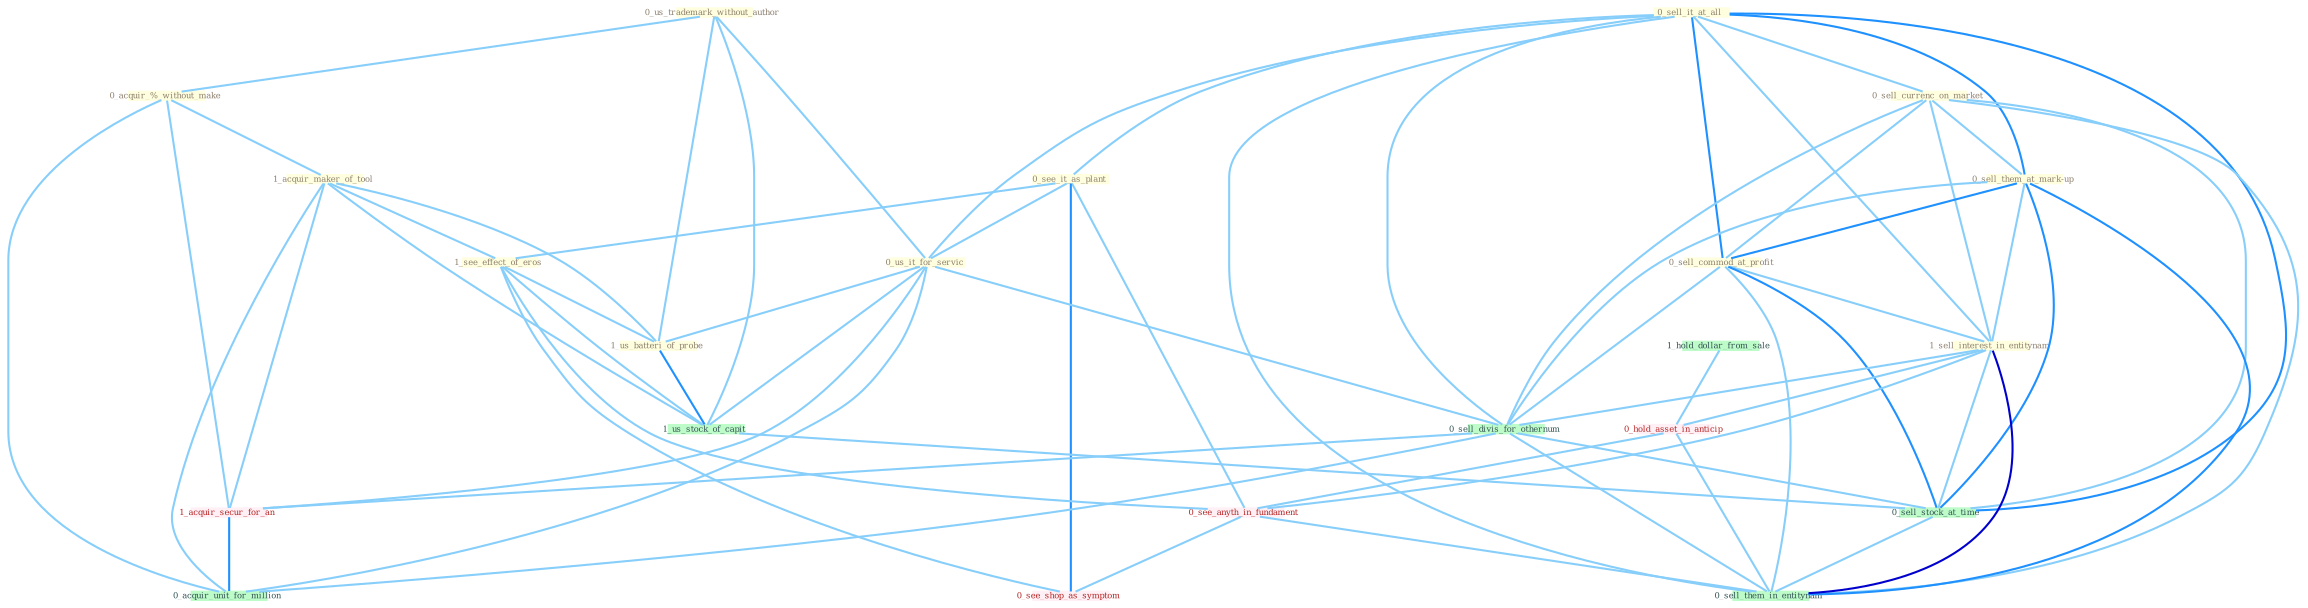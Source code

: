 Graph G{ 
    node
    [shape=polygon,style=filled,width=.5,height=.06,color="#BDFCC9",fixedsize=true,fontsize=4,
    fontcolor="#2f4f4f"];
    {node
    [color="#ffffe0", fontcolor="#8b7d6b"] "0_us_trademark_without_author " "0_sell_it_at_all " "0_sell_currenc_on_market " "0_see_it_as_plant " "0_us_it_for_servic " "0_sell_them_at_mark-up " "0_acquir_%_without_make " "0_sell_commod_at_profit " "1_sell_interest_in_entitynam " "1_acquir_maker_of_tool " "1_see_effect_of_eros " "1_us_batteri_of_probe "}
{node [color="#fff0f5", fontcolor="#b22222"] "1_acquir_secur_for_an " "0_hold_asset_in_anticip " "0_see_anyth_in_fundament " "0_see_shop_as_symptom "}
edge [color="#B0E2FF"];

	"0_us_trademark_without_author " -- "0_us_it_for_servic " [w="1", color="#87cefa" ];
	"0_us_trademark_without_author " -- "0_acquir_%_without_make " [w="1", color="#87cefa" ];
	"0_us_trademark_without_author " -- "1_us_batteri_of_probe " [w="1", color="#87cefa" ];
	"0_us_trademark_without_author " -- "1_us_stock_of_capit " [w="1", color="#87cefa" ];
	"0_sell_it_at_all " -- "0_sell_currenc_on_market " [w="1", color="#87cefa" ];
	"0_sell_it_at_all " -- "0_see_it_as_plant " [w="1", color="#87cefa" ];
	"0_sell_it_at_all " -- "0_us_it_for_servic " [w="1", color="#87cefa" ];
	"0_sell_it_at_all " -- "0_sell_them_at_mark-up " [w="2", color="#1e90ff" , len=0.8];
	"0_sell_it_at_all " -- "0_sell_commod_at_profit " [w="2", color="#1e90ff" , len=0.8];
	"0_sell_it_at_all " -- "1_sell_interest_in_entitynam " [w="1", color="#87cefa" ];
	"0_sell_it_at_all " -- "0_sell_divis_for_othernum " [w="1", color="#87cefa" ];
	"0_sell_it_at_all " -- "0_sell_stock_at_time " [w="2", color="#1e90ff" , len=0.8];
	"0_sell_it_at_all " -- "0_sell_them_in_entitynam " [w="1", color="#87cefa" ];
	"0_sell_currenc_on_market " -- "0_sell_them_at_mark-up " [w="1", color="#87cefa" ];
	"0_sell_currenc_on_market " -- "0_sell_commod_at_profit " [w="1", color="#87cefa" ];
	"0_sell_currenc_on_market " -- "1_sell_interest_in_entitynam " [w="1", color="#87cefa" ];
	"0_sell_currenc_on_market " -- "0_sell_divis_for_othernum " [w="1", color="#87cefa" ];
	"0_sell_currenc_on_market " -- "0_sell_stock_at_time " [w="1", color="#87cefa" ];
	"0_sell_currenc_on_market " -- "0_sell_them_in_entitynam " [w="1", color="#87cefa" ];
	"0_see_it_as_plant " -- "0_us_it_for_servic " [w="1", color="#87cefa" ];
	"0_see_it_as_plant " -- "1_see_effect_of_eros " [w="1", color="#87cefa" ];
	"0_see_it_as_plant " -- "0_see_anyth_in_fundament " [w="1", color="#87cefa" ];
	"0_see_it_as_plant " -- "0_see_shop_as_symptom " [w="2", color="#1e90ff" , len=0.8];
	"0_us_it_for_servic " -- "1_us_batteri_of_probe " [w="1", color="#87cefa" ];
	"0_us_it_for_servic " -- "0_sell_divis_for_othernum " [w="1", color="#87cefa" ];
	"0_us_it_for_servic " -- "1_acquir_secur_for_an " [w="1", color="#87cefa" ];
	"0_us_it_for_servic " -- "1_us_stock_of_capit " [w="1", color="#87cefa" ];
	"0_us_it_for_servic " -- "0_acquir_unit_for_million " [w="1", color="#87cefa" ];
	"0_sell_them_at_mark-up " -- "0_sell_commod_at_profit " [w="2", color="#1e90ff" , len=0.8];
	"0_sell_them_at_mark-up " -- "1_sell_interest_in_entitynam " [w="1", color="#87cefa" ];
	"0_sell_them_at_mark-up " -- "0_sell_divis_for_othernum " [w="1", color="#87cefa" ];
	"0_sell_them_at_mark-up " -- "0_sell_stock_at_time " [w="2", color="#1e90ff" , len=0.8];
	"0_sell_them_at_mark-up " -- "0_sell_them_in_entitynam " [w="2", color="#1e90ff" , len=0.8];
	"0_acquir_%_without_make " -- "1_acquir_maker_of_tool " [w="1", color="#87cefa" ];
	"0_acquir_%_without_make " -- "1_acquir_secur_for_an " [w="1", color="#87cefa" ];
	"0_acquir_%_without_make " -- "0_acquir_unit_for_million " [w="1", color="#87cefa" ];
	"0_sell_commod_at_profit " -- "1_sell_interest_in_entitynam " [w="1", color="#87cefa" ];
	"0_sell_commod_at_profit " -- "0_sell_divis_for_othernum " [w="1", color="#87cefa" ];
	"0_sell_commod_at_profit " -- "0_sell_stock_at_time " [w="2", color="#1e90ff" , len=0.8];
	"0_sell_commod_at_profit " -- "0_sell_them_in_entitynam " [w="1", color="#87cefa" ];
	"1_sell_interest_in_entitynam " -- "0_sell_divis_for_othernum " [w="1", color="#87cefa" ];
	"1_sell_interest_in_entitynam " -- "0_hold_asset_in_anticip " [w="1", color="#87cefa" ];
	"1_sell_interest_in_entitynam " -- "0_sell_stock_at_time " [w="1", color="#87cefa" ];
	"1_sell_interest_in_entitynam " -- "0_see_anyth_in_fundament " [w="1", color="#87cefa" ];
	"1_sell_interest_in_entitynam " -- "0_sell_them_in_entitynam " [w="3", color="#0000cd" , len=0.6];
	"1_acquir_maker_of_tool " -- "1_see_effect_of_eros " [w="1", color="#87cefa" ];
	"1_acquir_maker_of_tool " -- "1_us_batteri_of_probe " [w="1", color="#87cefa" ];
	"1_acquir_maker_of_tool " -- "1_acquir_secur_for_an " [w="1", color="#87cefa" ];
	"1_acquir_maker_of_tool " -- "1_us_stock_of_capit " [w="1", color="#87cefa" ];
	"1_acquir_maker_of_tool " -- "0_acquir_unit_for_million " [w="1", color="#87cefa" ];
	"1_see_effect_of_eros " -- "1_us_batteri_of_probe " [w="1", color="#87cefa" ];
	"1_see_effect_of_eros " -- "1_us_stock_of_capit " [w="1", color="#87cefa" ];
	"1_see_effect_of_eros " -- "0_see_anyth_in_fundament " [w="1", color="#87cefa" ];
	"1_see_effect_of_eros " -- "0_see_shop_as_symptom " [w="1", color="#87cefa" ];
	"1_us_batteri_of_probe " -- "1_us_stock_of_capit " [w="2", color="#1e90ff" , len=0.8];
	"0_sell_divis_for_othernum " -- "1_acquir_secur_for_an " [w="1", color="#87cefa" ];
	"0_sell_divis_for_othernum " -- "0_sell_stock_at_time " [w="1", color="#87cefa" ];
	"0_sell_divis_for_othernum " -- "0_acquir_unit_for_million " [w="1", color="#87cefa" ];
	"0_sell_divis_for_othernum " -- "0_sell_them_in_entitynam " [w="1", color="#87cefa" ];
	"1_acquir_secur_for_an " -- "0_acquir_unit_for_million " [w="2", color="#1e90ff" , len=0.8];
	"1_us_stock_of_capit " -- "0_sell_stock_at_time " [w="1", color="#87cefa" ];
	"1_hold_dollar_from_sale " -- "0_hold_asset_in_anticip " [w="1", color="#87cefa" ];
	"0_hold_asset_in_anticip " -- "0_see_anyth_in_fundament " [w="1", color="#87cefa" ];
	"0_hold_asset_in_anticip " -- "0_sell_them_in_entitynam " [w="1", color="#87cefa" ];
	"0_sell_stock_at_time " -- "0_sell_them_in_entitynam " [w="1", color="#87cefa" ];
	"0_see_anyth_in_fundament " -- "0_see_shop_as_symptom " [w="1", color="#87cefa" ];
	"0_see_anyth_in_fundament " -- "0_sell_them_in_entitynam " [w="1", color="#87cefa" ];
}